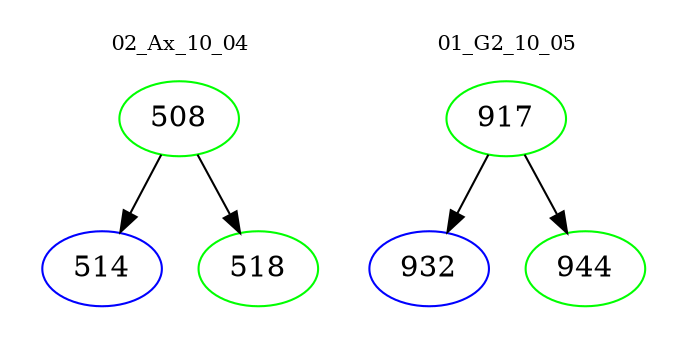 digraph{
subgraph cluster_0 {
color = white
label = "02_Ax_10_04";
fontsize=10;
T0_508 [label="508", color="green"]
T0_508 -> T0_514 [color="black"]
T0_514 [label="514", color="blue"]
T0_508 -> T0_518 [color="black"]
T0_518 [label="518", color="green"]
}
subgraph cluster_1 {
color = white
label = "01_G2_10_05";
fontsize=10;
T1_917 [label="917", color="green"]
T1_917 -> T1_932 [color="black"]
T1_932 [label="932", color="blue"]
T1_917 -> T1_944 [color="black"]
T1_944 [label="944", color="green"]
}
}
